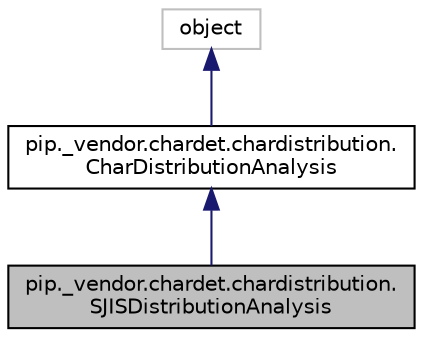 digraph "pip._vendor.chardet.chardistribution.SJISDistributionAnalysis"
{
 // LATEX_PDF_SIZE
  edge [fontname="Helvetica",fontsize="10",labelfontname="Helvetica",labelfontsize="10"];
  node [fontname="Helvetica",fontsize="10",shape=record];
  Node1 [label="pip._vendor.chardet.chardistribution.\lSJISDistributionAnalysis",height=0.2,width=0.4,color="black", fillcolor="grey75", style="filled", fontcolor="black",tooltip=" "];
  Node2 -> Node1 [dir="back",color="midnightblue",fontsize="10",style="solid",fontname="Helvetica"];
  Node2 [label="pip._vendor.chardet.chardistribution.\lCharDistributionAnalysis",height=0.2,width=0.4,color="black", fillcolor="white", style="filled",URL="$classpip_1_1__vendor_1_1chardet_1_1chardistribution_1_1CharDistributionAnalysis.html",tooltip=" "];
  Node3 -> Node2 [dir="back",color="midnightblue",fontsize="10",style="solid",fontname="Helvetica"];
  Node3 [label="object",height=0.2,width=0.4,color="grey75", fillcolor="white", style="filled",tooltip=" "];
}
